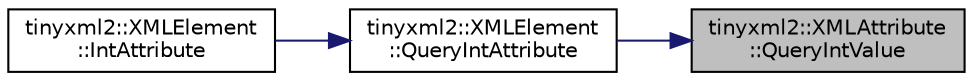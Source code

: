 digraph "tinyxml2::XMLAttribute::QueryIntValue"
{
 // LATEX_PDF_SIZE
  edge [fontname="Helvetica",fontsize="10",labelfontname="Helvetica",labelfontsize="10"];
  node [fontname="Helvetica",fontsize="10",shape=record];
  rankdir="RL";
  Node1 [label="tinyxml2::XMLAttribute\l::QueryIntValue",height=0.2,width=0.4,color="black", fillcolor="grey75", style="filled", fontcolor="black",tooltip=" "];
  Node1 -> Node2 [dir="back",color="midnightblue",fontsize="10",style="solid"];
  Node2 [label="tinyxml2::XMLElement\l::QueryIntAttribute",height=0.2,width=0.4,color="black", fillcolor="white", style="filled",URL="$classtinyxml2_1_1XMLElement.html#a8a78bc1187c1c45ad89f2690eab567b1",tooltip=" "];
  Node2 -> Node3 [dir="back",color="midnightblue",fontsize="10",style="solid"];
  Node3 [label="tinyxml2::XMLElement\l::IntAttribute",height=0.2,width=0.4,color="black", fillcolor="white", style="filled",URL="$classtinyxml2_1_1XMLElement.html#a95a89b13bb14a2d4655e2b5b406c00d4",tooltip=" "];
}
